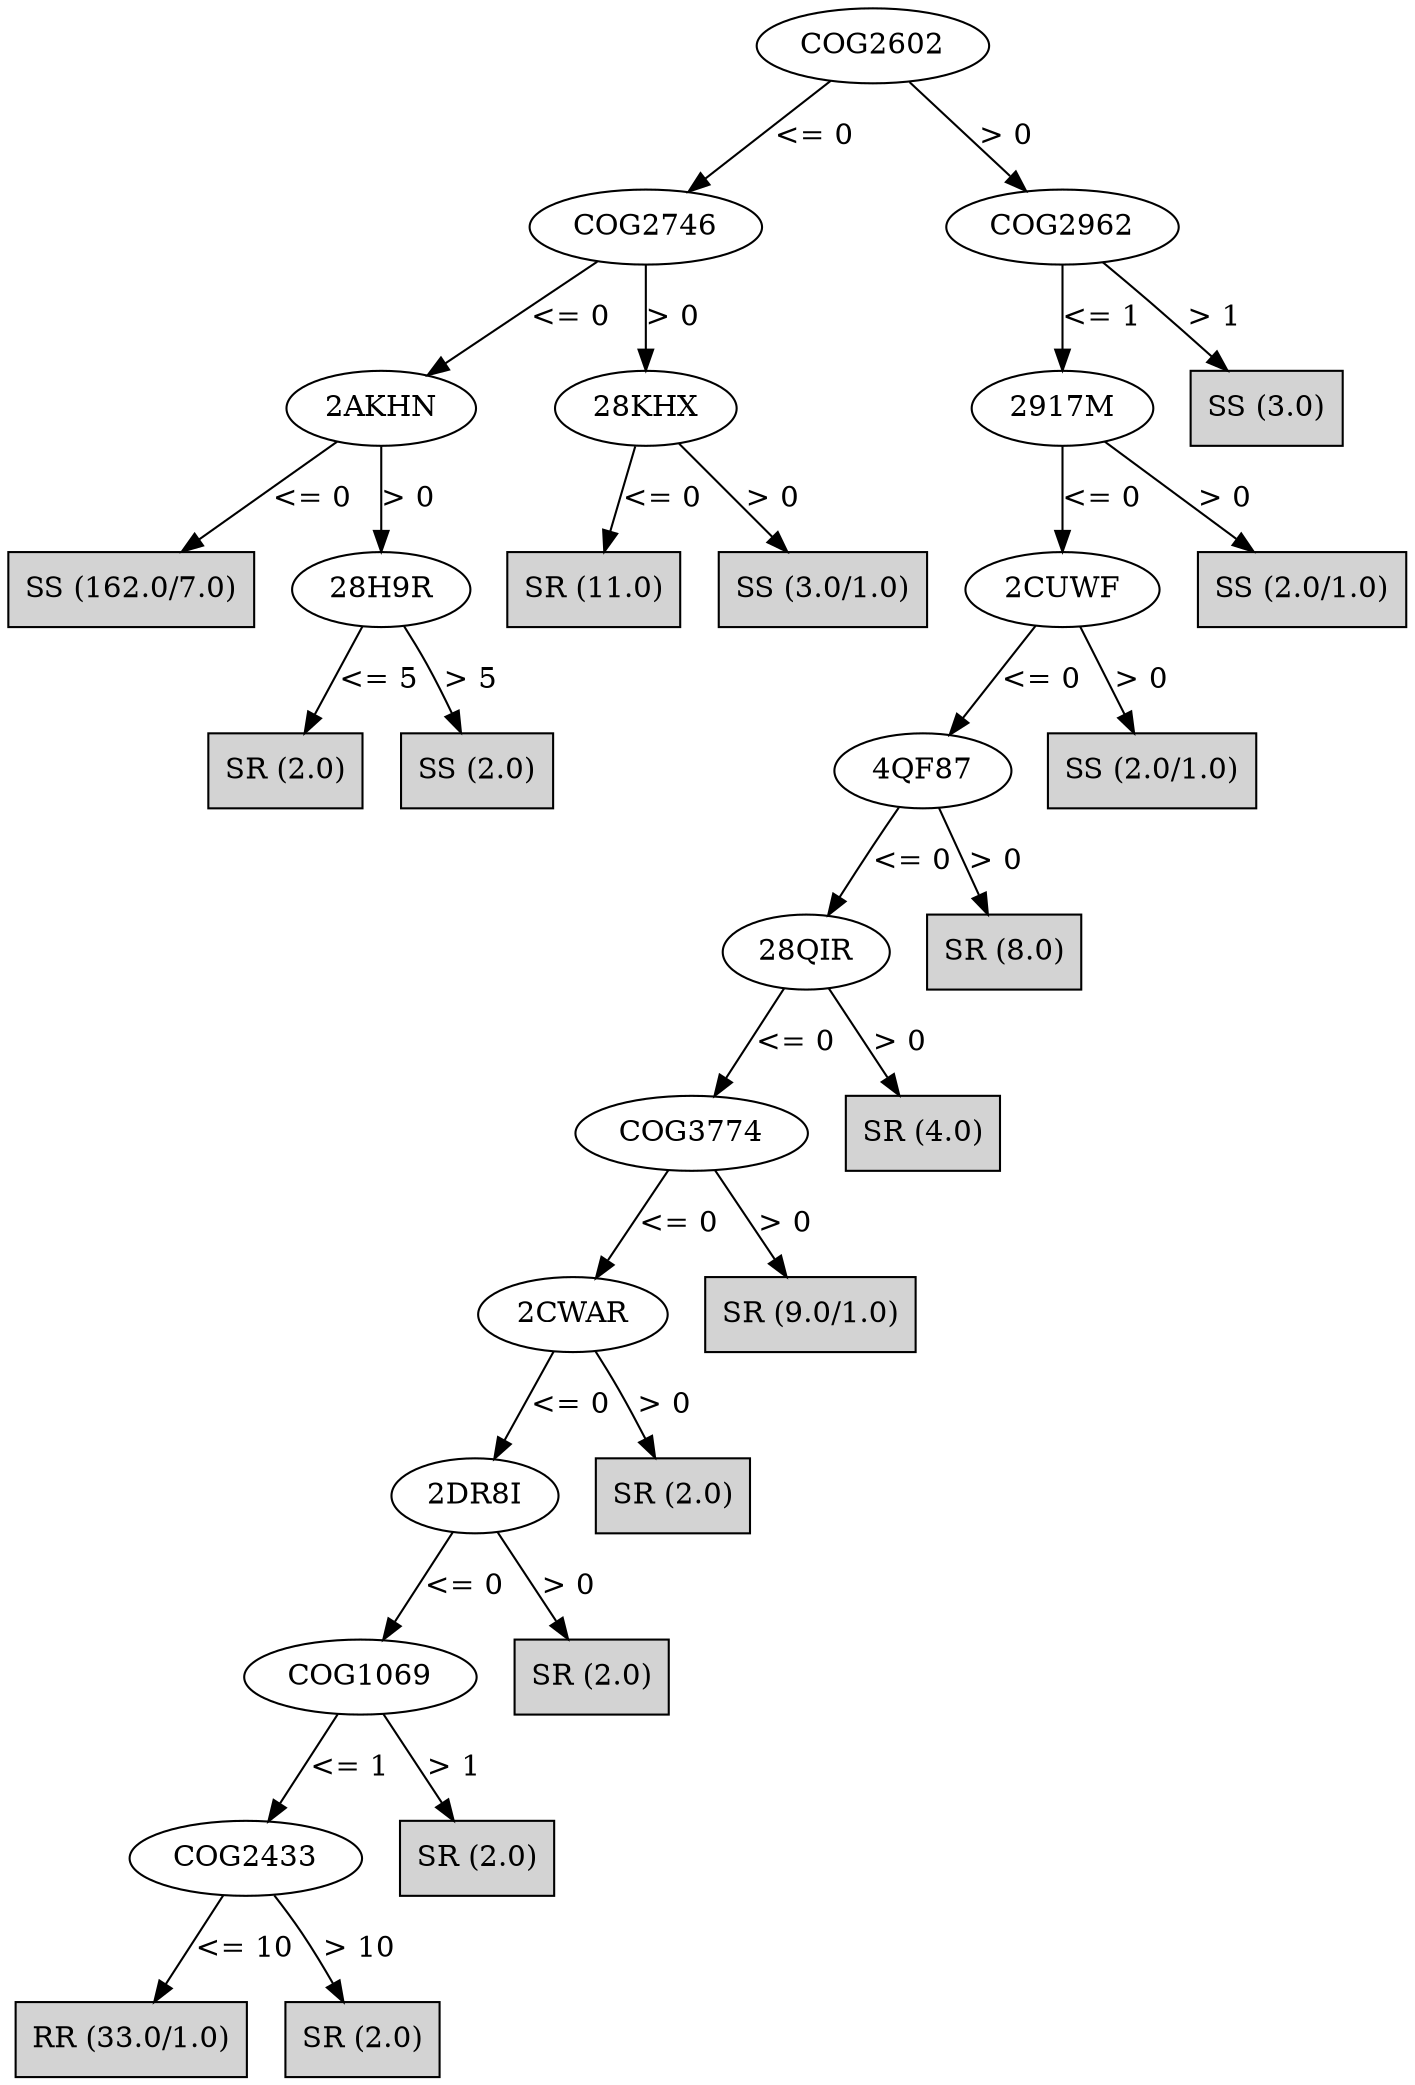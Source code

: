 digraph J48Tree {
N0 [label="COG2602" ]
N0->N1 [label="<= 0"]
N1 [label="COG2746" ]
N1->N2 [label="<= 0"]
N2 [label="2AKHN" ]
N2->N3 [label="<= 0"]
N3 [label="SS (162.0/7.0)" shape=box style=filled ]
N2->N4 [label="> 0"]
N4 [label="28H9R" ]
N4->N5 [label="<= 5"]
N5 [label="SR (2.0)" shape=box style=filled ]
N4->N6 [label="> 5"]
N6 [label="SS (2.0)" shape=box style=filled ]
N1->N7 [label="> 0"]
N7 [label="28KHX" ]
N7->N8 [label="<= 0"]
N8 [label="SR (11.0)" shape=box style=filled ]
N7->N9 [label="> 0"]
N9 [label="SS (3.0/1.0)" shape=box style=filled ]
N0->N10 [label="> 0"]
N10 [label="COG2962" ]
N10->N11 [label="<= 1"]
N11 [label="2917M" ]
N11->N12 [label="<= 0"]
N12 [label="2CUWF" ]
N12->N13 [label="<= 0"]
N13 [label="4QF87" ]
N13->N14 [label="<= 0"]
N14 [label="28QIR" ]
N14->N15 [label="<= 0"]
N15 [label="COG3774" ]
N15->N16 [label="<= 0"]
N16 [label="2CWAR" ]
N16->N17 [label="<= 0"]
N17 [label="2DR8I" ]
N17->N18 [label="<= 0"]
N18 [label="COG1069" ]
N18->N19 [label="<= 1"]
N19 [label="COG2433" ]
N19->N20 [label="<= 10"]
N20 [label="RR (33.0/1.0)" shape=box style=filled ]
N19->N21 [label="> 10"]
N21 [label="SR (2.0)" shape=box style=filled ]
N18->N22 [label="> 1"]
N22 [label="SR (2.0)" shape=box style=filled ]
N17->N23 [label="> 0"]
N23 [label="SR (2.0)" shape=box style=filled ]
N16->N24 [label="> 0"]
N24 [label="SR (2.0)" shape=box style=filled ]
N15->N25 [label="> 0"]
N25 [label="SR (9.0/1.0)" shape=box style=filled ]
N14->N26 [label="> 0"]
N26 [label="SR (4.0)" shape=box style=filled ]
N13->N27 [label="> 0"]
N27 [label="SR (8.0)" shape=box style=filled ]
N12->N28 [label="> 0"]
N28 [label="SS (2.0/1.0)" shape=box style=filled ]
N11->N29 [label="> 0"]
N29 [label="SS (2.0/1.0)" shape=box style=filled ]
N10->N30 [label="> 1"]
N30 [label="SS (3.0)" shape=box style=filled ]
}

